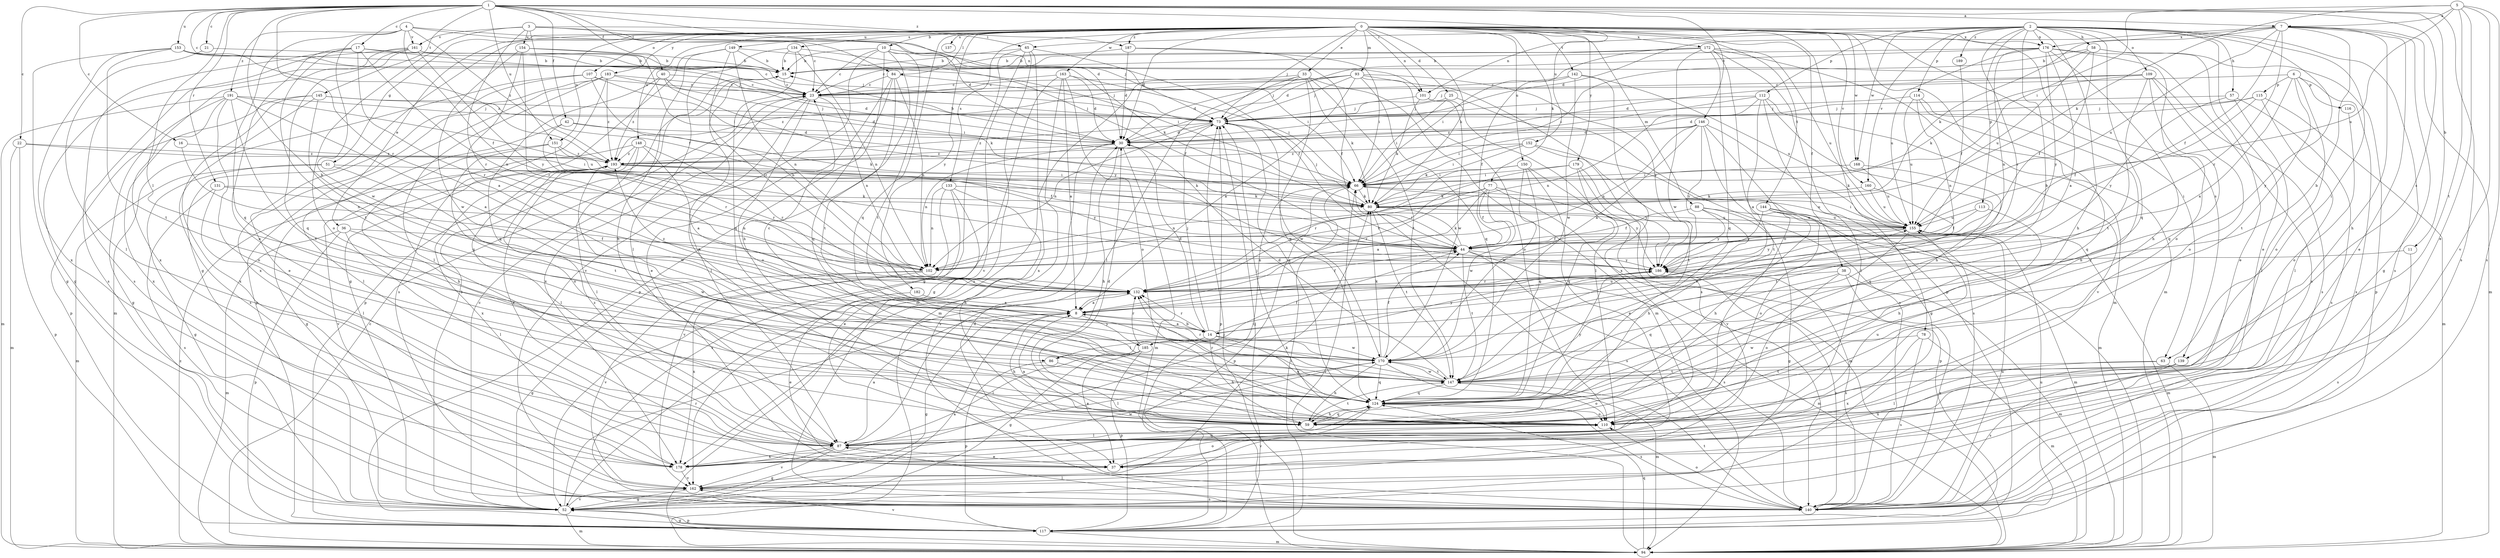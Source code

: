 strict digraph  {
0;
1;
2;
3;
4;
5;
6;
7;
8;
10;
11;
14;
15;
16;
17;
21;
22;
23;
25;
30;
33;
36;
37;
38;
40;
42;
44;
51;
52;
57;
58;
59;
63;
65;
66;
73;
77;
78;
80;
84;
86;
87;
88;
93;
94;
101;
102;
107;
109;
110;
112;
113;
114;
115;
116;
117;
124;
131;
132;
133;
134;
137;
139;
140;
142;
144;
145;
146;
147;
148;
149;
150;
151;
152;
153;
154;
155;
160;
161;
162;
163;
168;
170;
172;
176;
178;
179;
182;
183;
185;
186;
187;
189;
191;
193;
0 -> 10  [label=b];
0 -> 25  [label=d];
0 -> 30  [label=d];
0 -> 33  [label=e];
0 -> 36  [label=e];
0 -> 38  [label=f];
0 -> 51  [label=g];
0 -> 52  [label=g];
0 -> 63  [label=i];
0 -> 73  [label=j];
0 -> 77  [label=k];
0 -> 78  [label=k];
0 -> 80  [label=k];
0 -> 84  [label=l];
0 -> 88  [label=m];
0 -> 93  [label=m];
0 -> 94  [label=m];
0 -> 101  [label=n];
0 -> 107  [label=o];
0 -> 124  [label=q];
0 -> 133  [label=s];
0 -> 134  [label=s];
0 -> 137  [label=s];
0 -> 139  [label=s];
0 -> 142  [label=t];
0 -> 144  [label=t];
0 -> 148  [label=u];
0 -> 149  [label=u];
0 -> 150  [label=u];
0 -> 151  [label=u];
0 -> 160  [label=v];
0 -> 163  [label=w];
0 -> 168  [label=w];
0 -> 172  [label=x];
0 -> 176  [label=x];
0 -> 179  [label=y];
0 -> 182  [label=y];
0 -> 183  [label=y];
0 -> 187  [label=z];
1 -> 7  [label=a];
1 -> 11  [label=b];
1 -> 14  [label=b];
1 -> 16  [label=c];
1 -> 17  [label=c];
1 -> 21  [label=c];
1 -> 22  [label=c];
1 -> 23  [label=c];
1 -> 30  [label=d];
1 -> 40  [label=f];
1 -> 42  [label=f];
1 -> 84  [label=l];
1 -> 86  [label=l];
1 -> 131  [label=r];
1 -> 132  [label=r];
1 -> 139  [label=s];
1 -> 140  [label=s];
1 -> 145  [label=t];
1 -> 146  [label=t];
1 -> 151  [label=u];
1 -> 152  [label=u];
1 -> 153  [label=u];
1 -> 187  [label=z];
2 -> 14  [label=b];
2 -> 37  [label=e];
2 -> 57  [label=h];
2 -> 58  [label=h];
2 -> 59  [label=h];
2 -> 63  [label=i];
2 -> 65  [label=i];
2 -> 101  [label=n];
2 -> 109  [label=o];
2 -> 112  [label=p];
2 -> 113  [label=p];
2 -> 114  [label=p];
2 -> 124  [label=q];
2 -> 132  [label=r];
2 -> 140  [label=s];
2 -> 160  [label=v];
2 -> 168  [label=w];
2 -> 176  [label=x];
2 -> 185  [label=y];
2 -> 189  [label=z];
3 -> 30  [label=d];
3 -> 44  [label=f];
3 -> 65  [label=i];
3 -> 101  [label=n];
3 -> 110  [label=o];
3 -> 132  [label=r];
3 -> 154  [label=u];
3 -> 161  [label=v];
4 -> 23  [label=c];
4 -> 44  [label=f];
4 -> 73  [label=j];
4 -> 124  [label=q];
4 -> 161  [label=v];
4 -> 170  [label=w];
4 -> 191  [label=z];
4 -> 193  [label=z];
5 -> 7  [label=a];
5 -> 37  [label=e];
5 -> 66  [label=i];
5 -> 80  [label=k];
5 -> 140  [label=s];
5 -> 147  [label=t];
5 -> 155  [label=u];
5 -> 162  [label=v];
6 -> 8  [label=a];
6 -> 73  [label=j];
6 -> 110  [label=o];
6 -> 115  [label=p];
6 -> 116  [label=p];
6 -> 140  [label=s];
6 -> 147  [label=t];
7 -> 14  [label=b];
7 -> 30  [label=d];
7 -> 37  [label=e];
7 -> 44  [label=f];
7 -> 52  [label=g];
7 -> 59  [label=h];
7 -> 80  [label=k];
7 -> 94  [label=m];
7 -> 132  [label=r];
7 -> 155  [label=u];
7 -> 176  [label=x];
8 -> 14  [label=b];
8 -> 52  [label=g];
8 -> 59  [label=h];
8 -> 185  [label=y];
8 -> 193  [label=z];
10 -> 15  [label=b];
10 -> 23  [label=c];
10 -> 59  [label=h];
10 -> 66  [label=i];
10 -> 80  [label=k];
10 -> 117  [label=p];
10 -> 147  [label=t];
10 -> 162  [label=v];
11 -> 140  [label=s];
11 -> 186  [label=y];
14 -> 8  [label=a];
14 -> 30  [label=d];
14 -> 59  [label=h];
14 -> 73  [label=j];
14 -> 86  [label=l];
14 -> 124  [label=q];
14 -> 132  [label=r];
14 -> 155  [label=u];
14 -> 170  [label=w];
15 -> 23  [label=c];
15 -> 59  [label=h];
15 -> 117  [label=p];
16 -> 102  [label=n];
16 -> 193  [label=z];
17 -> 15  [label=b];
17 -> 23  [label=c];
17 -> 102  [label=n];
17 -> 110  [label=o];
17 -> 132  [label=r];
17 -> 140  [label=s];
17 -> 147  [label=t];
21 -> 15  [label=b];
21 -> 87  [label=l];
22 -> 66  [label=i];
22 -> 94  [label=m];
22 -> 117  [label=p];
22 -> 193  [label=z];
23 -> 73  [label=j];
23 -> 87  [label=l];
23 -> 102  [label=n];
23 -> 110  [label=o];
23 -> 178  [label=x];
25 -> 66  [label=i];
25 -> 73  [label=j];
25 -> 140  [label=s];
30 -> 15  [label=b];
30 -> 59  [label=h];
30 -> 94  [label=m];
30 -> 102  [label=n];
30 -> 140  [label=s];
30 -> 193  [label=z];
33 -> 23  [label=c];
33 -> 73  [label=j];
33 -> 80  [label=k];
33 -> 87  [label=l];
33 -> 94  [label=m];
33 -> 124  [label=q];
33 -> 147  [label=t];
33 -> 178  [label=x];
36 -> 44  [label=f];
36 -> 87  [label=l];
36 -> 94  [label=m];
36 -> 117  [label=p];
36 -> 170  [label=w];
37 -> 110  [label=o];
38 -> 94  [label=m];
38 -> 110  [label=o];
38 -> 124  [label=q];
38 -> 132  [label=r];
38 -> 140  [label=s];
40 -> 23  [label=c];
40 -> 30  [label=d];
40 -> 124  [label=q];
40 -> 186  [label=y];
40 -> 193  [label=z];
42 -> 30  [label=d];
42 -> 80  [label=k];
42 -> 87  [label=l];
42 -> 132  [label=r];
44 -> 66  [label=i];
44 -> 80  [label=k];
44 -> 94  [label=m];
44 -> 102  [label=n];
44 -> 140  [label=s];
44 -> 147  [label=t];
44 -> 186  [label=y];
51 -> 52  [label=g];
51 -> 66  [label=i];
51 -> 94  [label=m];
51 -> 147  [label=t];
52 -> 8  [label=a];
52 -> 15  [label=b];
52 -> 23  [label=c];
52 -> 94  [label=m];
52 -> 117  [label=p];
52 -> 132  [label=r];
52 -> 162  [label=v];
57 -> 73  [label=j];
57 -> 87  [label=l];
57 -> 140  [label=s];
57 -> 186  [label=y];
58 -> 15  [label=b];
58 -> 37  [label=e];
58 -> 44  [label=f];
58 -> 66  [label=i];
58 -> 117  [label=p];
58 -> 155  [label=u];
59 -> 8  [label=a];
59 -> 30  [label=d];
59 -> 124  [label=q];
59 -> 147  [label=t];
63 -> 87  [label=l];
63 -> 94  [label=m];
63 -> 147  [label=t];
65 -> 15  [label=b];
65 -> 44  [label=f];
65 -> 52  [label=g];
65 -> 94  [label=m];
65 -> 140  [label=s];
65 -> 162  [label=v];
66 -> 80  [label=k];
66 -> 117  [label=p];
66 -> 155  [label=u];
73 -> 30  [label=d];
73 -> 102  [label=n];
73 -> 117  [label=p];
73 -> 124  [label=q];
73 -> 170  [label=w];
73 -> 193  [label=z];
77 -> 8  [label=a];
77 -> 44  [label=f];
77 -> 80  [label=k];
77 -> 102  [label=n];
77 -> 117  [label=p];
77 -> 132  [label=r];
77 -> 170  [label=w];
77 -> 186  [label=y];
78 -> 94  [label=m];
78 -> 140  [label=s];
78 -> 170  [label=w];
78 -> 178  [label=x];
80 -> 73  [label=j];
80 -> 140  [label=s];
80 -> 147  [label=t];
80 -> 155  [label=u];
84 -> 23  [label=c];
84 -> 37  [label=e];
84 -> 73  [label=j];
84 -> 102  [label=n];
84 -> 124  [label=q];
84 -> 147  [label=t];
86 -> 44  [label=f];
86 -> 59  [label=h];
86 -> 117  [label=p];
87 -> 8  [label=a];
87 -> 37  [label=e];
87 -> 52  [label=g];
87 -> 155  [label=u];
87 -> 162  [label=v];
87 -> 178  [label=x];
87 -> 193  [label=z];
88 -> 44  [label=f];
88 -> 52  [label=g];
88 -> 59  [label=h];
88 -> 155  [label=u];
88 -> 186  [label=y];
93 -> 8  [label=a];
93 -> 23  [label=c];
93 -> 30  [label=d];
93 -> 73  [label=j];
93 -> 110  [label=o];
93 -> 124  [label=q];
93 -> 140  [label=s];
93 -> 186  [label=y];
93 -> 193  [label=z];
94 -> 23  [label=c];
94 -> 66  [label=i];
94 -> 73  [label=j];
94 -> 124  [label=q];
94 -> 193  [label=z];
101 -> 73  [label=j];
101 -> 80  [label=k];
101 -> 87  [label=l];
101 -> 170  [label=w];
102 -> 52  [label=g];
102 -> 162  [label=v];
102 -> 178  [label=x];
107 -> 23  [label=c];
107 -> 37  [label=e];
107 -> 80  [label=k];
107 -> 94  [label=m];
107 -> 102  [label=n];
109 -> 23  [label=c];
109 -> 30  [label=d];
109 -> 80  [label=k];
109 -> 110  [label=o];
109 -> 124  [label=q];
109 -> 140  [label=s];
109 -> 147  [label=t];
110 -> 73  [label=j];
110 -> 87  [label=l];
112 -> 8  [label=a];
112 -> 59  [label=h];
112 -> 73  [label=j];
112 -> 87  [label=l];
112 -> 102  [label=n];
112 -> 162  [label=v];
112 -> 193  [label=z];
113 -> 44  [label=f];
113 -> 59  [label=h];
113 -> 155  [label=u];
114 -> 59  [label=h];
114 -> 73  [label=j];
114 -> 102  [label=n];
114 -> 124  [label=q];
114 -> 155  [label=u];
115 -> 30  [label=d];
115 -> 44  [label=f];
115 -> 73  [label=j];
115 -> 87  [label=l];
115 -> 94  [label=m];
116 -> 110  [label=o];
117 -> 52  [label=g];
117 -> 66  [label=i];
117 -> 73  [label=j];
117 -> 94  [label=m];
117 -> 155  [label=u];
117 -> 162  [label=v];
124 -> 59  [label=h];
124 -> 110  [label=o];
124 -> 132  [label=r];
124 -> 140  [label=s];
124 -> 162  [label=v];
124 -> 186  [label=y];
131 -> 80  [label=k];
131 -> 87  [label=l];
131 -> 102  [label=n];
131 -> 140  [label=s];
132 -> 8  [label=a];
132 -> 44  [label=f];
133 -> 37  [label=e];
133 -> 59  [label=h];
133 -> 80  [label=k];
133 -> 102  [label=n];
133 -> 140  [label=s];
133 -> 162  [label=v];
134 -> 15  [label=b];
134 -> 44  [label=f];
134 -> 87  [label=l];
134 -> 102  [label=n];
134 -> 124  [label=q];
139 -> 140  [label=s];
139 -> 147  [label=t];
139 -> 178  [label=x];
140 -> 30  [label=d];
140 -> 87  [label=l];
140 -> 110  [label=o];
140 -> 147  [label=t];
140 -> 155  [label=u];
140 -> 186  [label=y];
142 -> 23  [label=c];
142 -> 44  [label=f];
142 -> 155  [label=u];
142 -> 170  [label=w];
142 -> 178  [label=x];
144 -> 59  [label=h];
144 -> 94  [label=m];
144 -> 110  [label=o];
144 -> 155  [label=u];
144 -> 186  [label=y];
145 -> 30  [label=d];
145 -> 73  [label=j];
145 -> 117  [label=p];
145 -> 124  [label=q];
145 -> 140  [label=s];
145 -> 178  [label=x];
146 -> 8  [label=a];
146 -> 30  [label=d];
146 -> 52  [label=g];
146 -> 66  [label=i];
146 -> 102  [label=n];
146 -> 140  [label=s];
146 -> 147  [label=t];
146 -> 186  [label=y];
147 -> 30  [label=d];
147 -> 110  [label=o];
147 -> 124  [label=q];
147 -> 132  [label=r];
147 -> 170  [label=w];
148 -> 8  [label=a];
148 -> 37  [label=e];
148 -> 52  [label=g];
148 -> 87  [label=l];
148 -> 132  [label=r];
148 -> 193  [label=z];
149 -> 15  [label=b];
149 -> 52  [label=g];
149 -> 59  [label=h];
149 -> 66  [label=i];
149 -> 102  [label=n];
149 -> 132  [label=r];
150 -> 37  [label=e];
150 -> 66  [label=i];
150 -> 94  [label=m];
150 -> 124  [label=q];
150 -> 132  [label=r];
150 -> 170  [label=w];
151 -> 44  [label=f];
151 -> 59  [label=h];
151 -> 110  [label=o];
151 -> 132  [label=r];
151 -> 193  [label=z];
152 -> 66  [label=i];
152 -> 80  [label=k];
152 -> 94  [label=m];
152 -> 147  [label=t];
152 -> 193  [label=z];
153 -> 15  [label=b];
153 -> 52  [label=g];
153 -> 73  [label=j];
153 -> 147  [label=t];
153 -> 178  [label=x];
153 -> 193  [label=z];
154 -> 8  [label=a];
154 -> 15  [label=b];
154 -> 66  [label=i];
154 -> 132  [label=r];
154 -> 170  [label=w];
155 -> 44  [label=f];
155 -> 59  [label=h];
155 -> 66  [label=i];
155 -> 94  [label=m];
155 -> 186  [label=y];
160 -> 80  [label=k];
160 -> 147  [label=t];
160 -> 155  [label=u];
161 -> 15  [label=b];
161 -> 52  [label=g];
161 -> 73  [label=j];
161 -> 124  [label=q];
161 -> 140  [label=s];
161 -> 178  [label=x];
161 -> 186  [label=y];
162 -> 52  [label=g];
162 -> 80  [label=k];
162 -> 140  [label=s];
163 -> 8  [label=a];
163 -> 23  [label=c];
163 -> 30  [label=d];
163 -> 52  [label=g];
163 -> 66  [label=i];
163 -> 94  [label=m];
163 -> 110  [label=o];
168 -> 66  [label=i];
168 -> 124  [label=q];
168 -> 155  [label=u];
170 -> 23  [label=c];
170 -> 44  [label=f];
170 -> 59  [label=h];
170 -> 80  [label=k];
170 -> 87  [label=l];
170 -> 94  [label=m];
170 -> 124  [label=q];
170 -> 147  [label=t];
172 -> 15  [label=b];
172 -> 23  [label=c];
172 -> 66  [label=i];
172 -> 94  [label=m];
172 -> 110  [label=o];
172 -> 117  [label=p];
172 -> 124  [label=q];
172 -> 155  [label=u];
172 -> 170  [label=w];
176 -> 8  [label=a];
176 -> 15  [label=b];
176 -> 30  [label=d];
176 -> 59  [label=h];
176 -> 102  [label=n];
176 -> 110  [label=o];
176 -> 140  [label=s];
176 -> 155  [label=u];
176 -> 186  [label=y];
178 -> 66  [label=i];
178 -> 124  [label=q];
178 -> 162  [label=v];
178 -> 170  [label=w];
179 -> 66  [label=i];
179 -> 124  [label=q];
179 -> 132  [label=r];
179 -> 162  [label=v];
179 -> 186  [label=y];
182 -> 8  [label=a];
182 -> 37  [label=e];
183 -> 23  [label=c];
183 -> 66  [label=i];
183 -> 87  [label=l];
183 -> 117  [label=p];
183 -> 140  [label=s];
183 -> 178  [label=x];
183 -> 193  [label=z];
185 -> 37  [label=e];
185 -> 52  [label=g];
185 -> 87  [label=l];
185 -> 117  [label=p];
185 -> 132  [label=r];
185 -> 186  [label=y];
186 -> 132  [label=r];
186 -> 140  [label=s];
187 -> 15  [label=b];
187 -> 30  [label=d];
187 -> 44  [label=f];
187 -> 66  [label=i];
189 -> 44  [label=f];
191 -> 8  [label=a];
191 -> 52  [label=g];
191 -> 73  [label=j];
191 -> 94  [label=m];
191 -> 110  [label=o];
191 -> 147  [label=t];
191 -> 155  [label=u];
191 -> 178  [label=x];
193 -> 66  [label=i];
193 -> 80  [label=k];
193 -> 87  [label=l];
193 -> 162  [label=v];
193 -> 170  [label=w];
193 -> 178  [label=x];
193 -> 186  [label=y];
}
